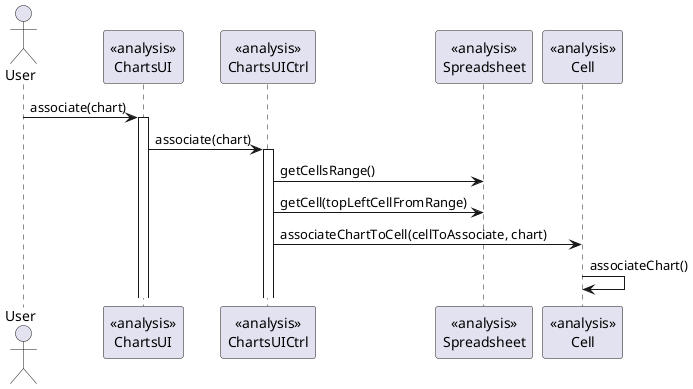 @startuml doc-files/core09_01_analysis_associate_chart_to_cell.png

actor User as user
participant "<<analysis>>\nChartsUI" as ui
participant "<<analysis>>\nChartsUICtrl" as ctrl
participant "<<analysis>>\nSpreadsheet" as sheet
participant "<<analysis>>\nCell" as cell

user -> ui: associate(chart)
activate ui

ui -> ctrl: associate(chart)
activate ctrl

ctrl -> sheet: getCellsRange()
ctrl -> sheet: getCell(topLeftCellFromRange)

ctrl -> cell: associateChartToCell(cellToAssociate, chart)
cell -> cell: associateChart()

@enduml